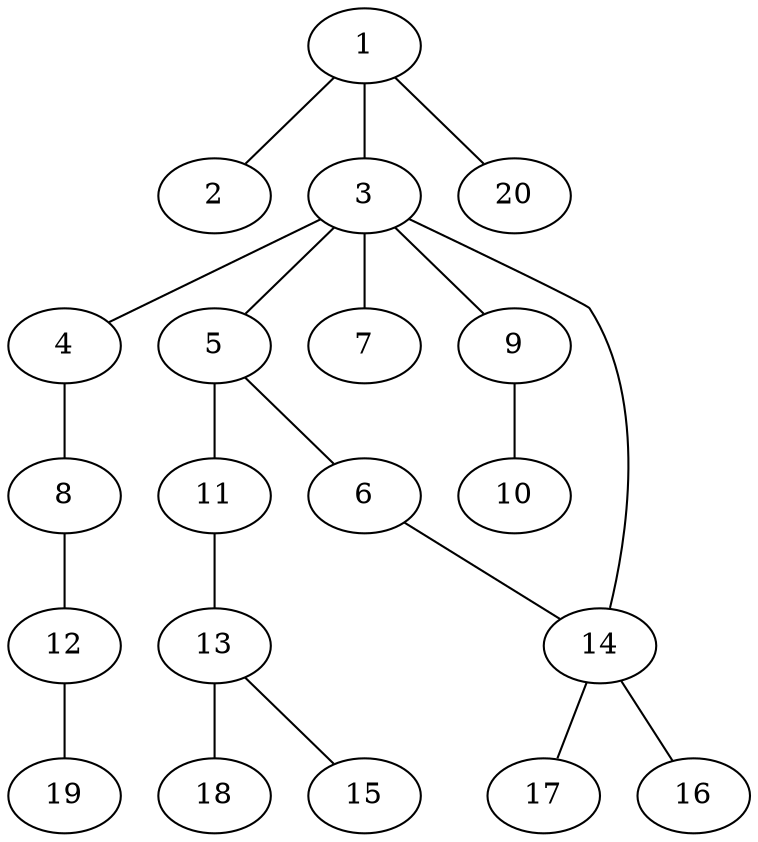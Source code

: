 graph graphname {1--2
1--3
1--20
3--4
3--5
3--7
3--9
3--14
4--8
5--6
5--11
6--14
8--12
9--10
11--13
12--19
13--15
13--18
14--16
14--17
}